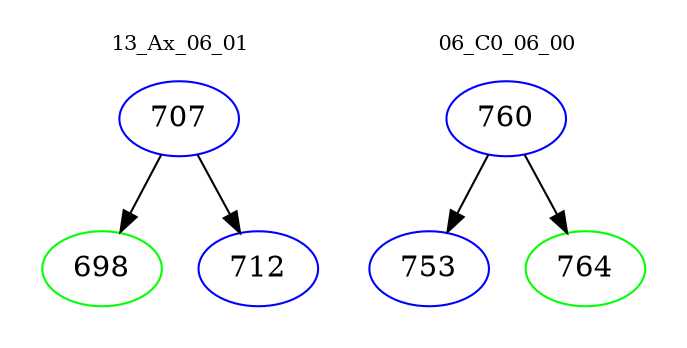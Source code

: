 digraph{
subgraph cluster_0 {
color = white
label = "13_Ax_06_01";
fontsize=10;
T0_707 [label="707", color="blue"]
T0_707 -> T0_698 [color="black"]
T0_698 [label="698", color="green"]
T0_707 -> T0_712 [color="black"]
T0_712 [label="712", color="blue"]
}
subgraph cluster_1 {
color = white
label = "06_C0_06_00";
fontsize=10;
T1_760 [label="760", color="blue"]
T1_760 -> T1_753 [color="black"]
T1_753 [label="753", color="blue"]
T1_760 -> T1_764 [color="black"]
T1_764 [label="764", color="green"]
}
}
